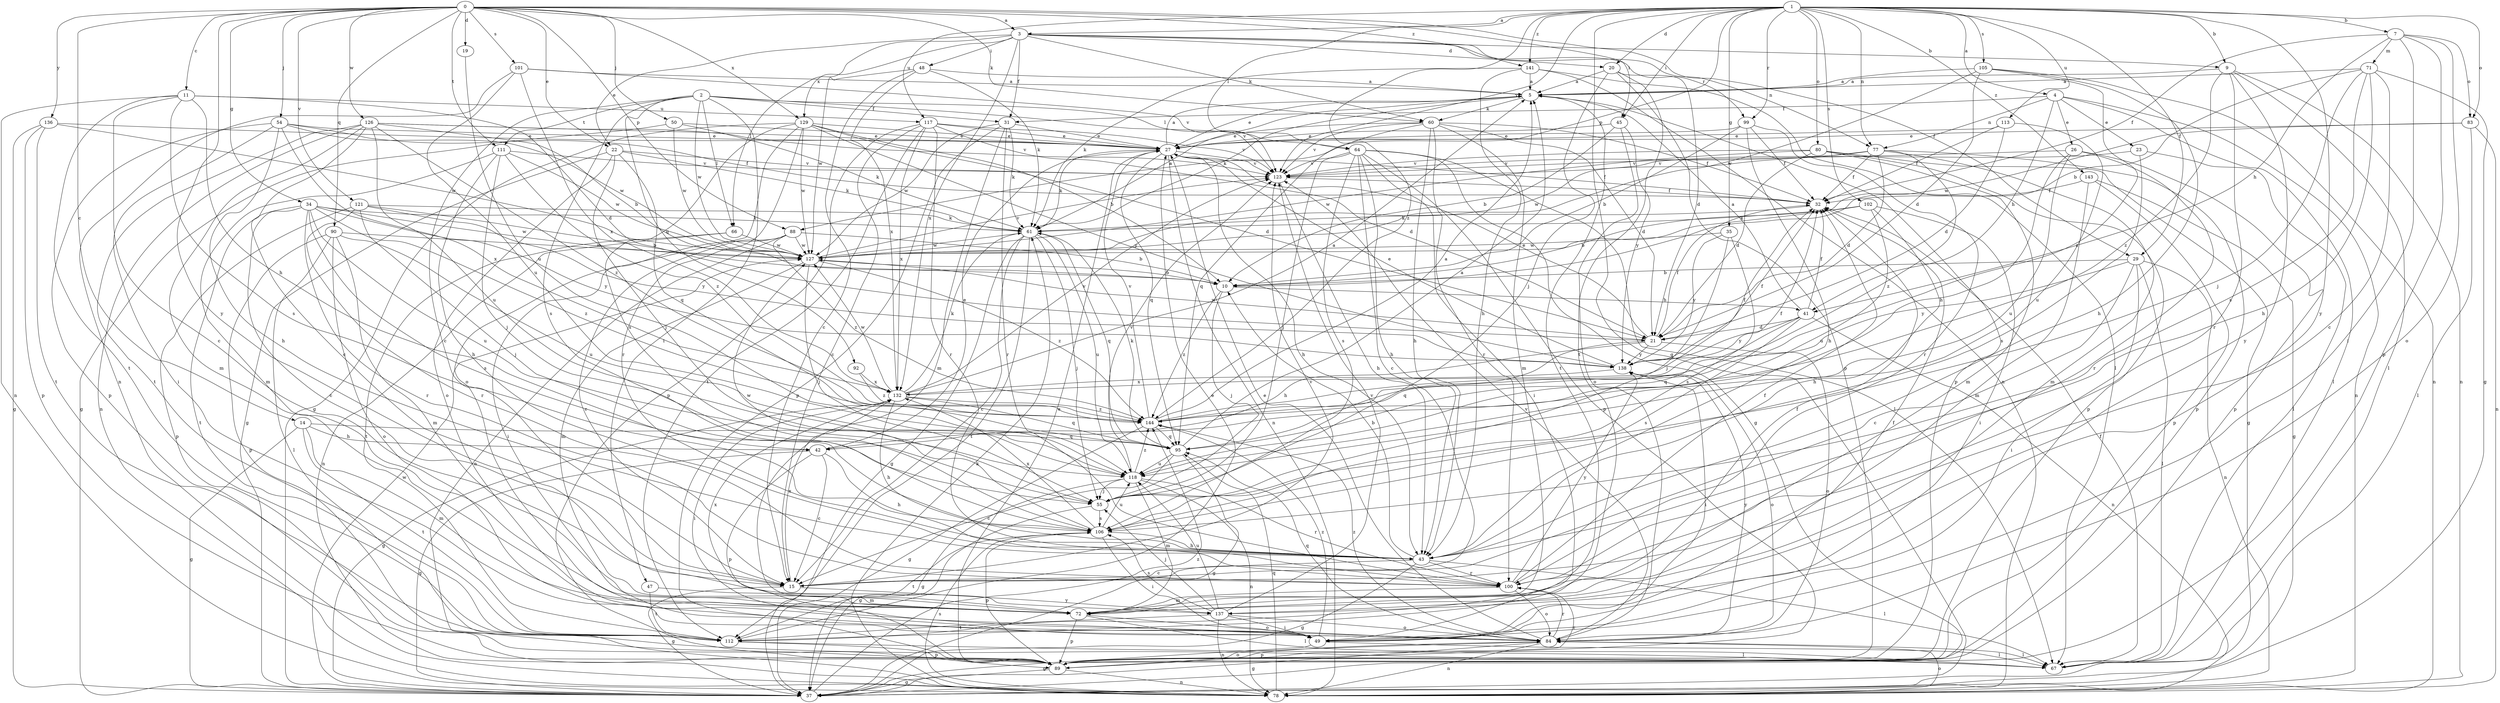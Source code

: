 strict digraph  {
0;
1;
2;
3;
4;
5;
7;
9;
10;
11;
14;
15;
19;
20;
21;
22;
23;
26;
27;
29;
31;
32;
34;
35;
37;
41;
42;
43;
45;
47;
48;
49;
50;
54;
55;
60;
61;
64;
66;
67;
71;
72;
77;
78;
80;
83;
84;
88;
89;
90;
92;
95;
99;
100;
101;
102;
105;
106;
111;
112;
113;
117;
118;
121;
123;
126;
127;
129;
132;
136;
137;
138;
141;
143;
144;
0 -> 3  [label=a];
0 -> 11  [label=c];
0 -> 14  [label=c];
0 -> 19  [label=d];
0 -> 22  [label=e];
0 -> 29  [label=f];
0 -> 34  [label=g];
0 -> 45  [label=i];
0 -> 50  [label=j];
0 -> 54  [label=j];
0 -> 60  [label=k];
0 -> 88  [label=p];
0 -> 90  [label=q];
0 -> 101  [label=s];
0 -> 111  [label=t];
0 -> 121  [label=v];
0 -> 126  [label=w];
0 -> 129  [label=x];
0 -> 136  [label=y];
0 -> 137  [label=y];
0 -> 141  [label=z];
1 -> 3  [label=a];
1 -> 4  [label=a];
1 -> 7  [label=b];
1 -> 9  [label=b];
1 -> 20  [label=d];
1 -> 29  [label=f];
1 -> 35  [label=g];
1 -> 37  [label=g];
1 -> 45  [label=i];
1 -> 64  [label=l];
1 -> 77  [label=n];
1 -> 80  [label=o];
1 -> 83  [label=o];
1 -> 88  [label=p];
1 -> 99  [label=r];
1 -> 102  [label=s];
1 -> 105  [label=s];
1 -> 113  [label=u];
1 -> 117  [label=u];
1 -> 123  [label=v];
1 -> 137  [label=y];
1 -> 141  [label=z];
1 -> 143  [label=z];
1 -> 144  [label=z];
2 -> 15  [label=c];
2 -> 31  [label=f];
2 -> 47  [label=i];
2 -> 64  [label=l];
2 -> 66  [label=l];
2 -> 92  [label=q];
2 -> 106  [label=s];
2 -> 111  [label=t];
2 -> 123  [label=v];
2 -> 127  [label=w];
3 -> 9  [label=b];
3 -> 20  [label=d];
3 -> 22  [label=e];
3 -> 31  [label=f];
3 -> 48  [label=i];
3 -> 60  [label=k];
3 -> 66  [label=l];
3 -> 77  [label=n];
3 -> 99  [label=r];
3 -> 129  [label=x];
3 -> 132  [label=x];
4 -> 23  [label=e];
4 -> 26  [label=e];
4 -> 31  [label=f];
4 -> 41  [label=h];
4 -> 67  [label=l];
4 -> 77  [label=n];
4 -> 78  [label=n];
5 -> 27  [label=e];
5 -> 60  [label=k];
5 -> 61  [label=k];
5 -> 89  [label=p];
5 -> 112  [label=t];
7 -> 32  [label=f];
7 -> 41  [label=h];
7 -> 49  [label=i];
7 -> 71  [label=m];
7 -> 83  [label=o];
7 -> 84  [label=o];
7 -> 89  [label=p];
9 -> 5  [label=a];
9 -> 67  [label=l];
9 -> 78  [label=n];
9 -> 100  [label=r];
9 -> 137  [label=y];
9 -> 144  [label=z];
10 -> 41  [label=h];
10 -> 55  [label=j];
10 -> 144  [label=z];
11 -> 15  [label=c];
11 -> 21  [label=d];
11 -> 42  [label=h];
11 -> 78  [label=n];
11 -> 106  [label=s];
11 -> 112  [label=t];
11 -> 117  [label=u];
14 -> 37  [label=g];
14 -> 42  [label=h];
14 -> 72  [label=m];
14 -> 95  [label=q];
14 -> 112  [label=t];
15 -> 37  [label=g];
15 -> 123  [label=v];
15 -> 132  [label=x];
15 -> 137  [label=y];
19 -> 118  [label=u];
20 -> 5  [label=a];
20 -> 21  [label=d];
20 -> 55  [label=j];
20 -> 89  [label=p];
20 -> 112  [label=t];
21 -> 27  [label=e];
21 -> 32  [label=f];
21 -> 42  [label=h];
21 -> 84  [label=o];
21 -> 95  [label=q];
21 -> 127  [label=w];
21 -> 138  [label=y];
22 -> 37  [label=g];
22 -> 55  [label=j];
22 -> 61  [label=k];
22 -> 84  [label=o];
22 -> 95  [label=q];
22 -> 123  [label=v];
23 -> 67  [label=l];
23 -> 106  [label=s];
23 -> 123  [label=v];
26 -> 42  [label=h];
26 -> 89  [label=p];
26 -> 100  [label=r];
26 -> 118  [label=u];
26 -> 123  [label=v];
27 -> 5  [label=a];
27 -> 32  [label=f];
27 -> 43  [label=h];
27 -> 61  [label=k];
27 -> 78  [label=n];
27 -> 95  [label=q];
27 -> 123  [label=v];
29 -> 10  [label=b];
29 -> 15  [label=c];
29 -> 49  [label=i];
29 -> 67  [label=l];
29 -> 78  [label=n];
29 -> 138  [label=y];
31 -> 27  [label=e];
31 -> 61  [label=k];
31 -> 72  [label=m];
31 -> 89  [label=p];
31 -> 100  [label=r];
31 -> 127  [label=w];
32 -> 61  [label=k];
34 -> 15  [label=c];
34 -> 61  [label=k];
34 -> 100  [label=r];
34 -> 106  [label=s];
34 -> 112  [label=t];
34 -> 118  [label=u];
34 -> 127  [label=w];
34 -> 138  [label=y];
34 -> 144  [label=z];
35 -> 55  [label=j];
35 -> 106  [label=s];
35 -> 127  [label=w];
35 -> 138  [label=y];
37 -> 127  [label=w];
37 -> 144  [label=z];
41 -> 5  [label=a];
41 -> 21  [label=d];
41 -> 32  [label=f];
41 -> 78  [label=n];
41 -> 95  [label=q];
41 -> 106  [label=s];
41 -> 138  [label=y];
42 -> 15  [label=c];
42 -> 27  [label=e];
42 -> 37  [label=g];
42 -> 43  [label=h];
42 -> 89  [label=p];
43 -> 10  [label=b];
43 -> 15  [label=c];
43 -> 37  [label=g];
43 -> 67  [label=l];
43 -> 100  [label=r];
45 -> 10  [label=b];
45 -> 27  [label=e];
45 -> 84  [label=o];
45 -> 138  [label=y];
47 -> 72  [label=m];
47 -> 112  [label=t];
48 -> 5  [label=a];
48 -> 15  [label=c];
48 -> 61  [label=k];
48 -> 127  [label=w];
48 -> 132  [label=x];
49 -> 32  [label=f];
49 -> 37  [label=g];
49 -> 67  [label=l];
49 -> 144  [label=z];
50 -> 27  [label=e];
50 -> 37  [label=g];
50 -> 61  [label=k];
50 -> 127  [label=w];
54 -> 27  [label=e];
54 -> 32  [label=f];
54 -> 43  [label=h];
54 -> 49  [label=i];
54 -> 89  [label=p];
54 -> 127  [label=w];
54 -> 132  [label=x];
55 -> 37  [label=g];
55 -> 106  [label=s];
60 -> 21  [label=d];
60 -> 27  [label=e];
60 -> 32  [label=f];
60 -> 43  [label=h];
60 -> 72  [label=m];
60 -> 95  [label=q];
60 -> 100  [label=r];
60 -> 123  [label=v];
61 -> 5  [label=a];
61 -> 15  [label=c];
61 -> 37  [label=g];
61 -> 55  [label=j];
61 -> 95  [label=q];
61 -> 112  [label=t];
61 -> 118  [label=u];
61 -> 127  [label=w];
64 -> 15  [label=c];
64 -> 37  [label=g];
64 -> 43  [label=h];
64 -> 49  [label=i];
64 -> 55  [label=j];
64 -> 67  [label=l];
64 -> 89  [label=p];
64 -> 106  [label=s];
64 -> 123  [label=v];
66 -> 78  [label=n];
66 -> 112  [label=t];
66 -> 127  [label=w];
67 -> 32  [label=f];
71 -> 5  [label=a];
71 -> 10  [label=b];
71 -> 15  [label=c];
71 -> 37  [label=g];
71 -> 43  [label=h];
71 -> 55  [label=j];
71 -> 106  [label=s];
72 -> 32  [label=f];
72 -> 67  [label=l];
72 -> 84  [label=o];
72 -> 89  [label=p];
72 -> 132  [label=x];
77 -> 21  [label=d];
77 -> 32  [label=f];
77 -> 72  [label=m];
77 -> 89  [label=p];
77 -> 123  [label=v];
77 -> 127  [label=w];
77 -> 144  [label=z];
78 -> 61  [label=k];
78 -> 84  [label=o];
78 -> 95  [label=q];
78 -> 106  [label=s];
80 -> 21  [label=d];
80 -> 37  [label=g];
80 -> 72  [label=m];
80 -> 89  [label=p];
80 -> 123  [label=v];
80 -> 127  [label=w];
83 -> 27  [label=e];
83 -> 67  [label=l];
83 -> 78  [label=n];
83 -> 127  [label=w];
84 -> 27  [label=e];
84 -> 37  [label=g];
84 -> 67  [label=l];
84 -> 78  [label=n];
84 -> 89  [label=p];
84 -> 95  [label=q];
84 -> 100  [label=r];
84 -> 123  [label=v];
84 -> 138  [label=y];
84 -> 144  [label=z];
88 -> 10  [label=b];
88 -> 15  [label=c];
88 -> 49  [label=i];
88 -> 78  [label=n];
88 -> 127  [label=w];
88 -> 144  [label=z];
89 -> 27  [label=e];
89 -> 37  [label=g];
89 -> 78  [label=n];
89 -> 84  [label=o];
89 -> 100  [label=r];
90 -> 67  [label=l];
90 -> 72  [label=m];
90 -> 84  [label=o];
90 -> 89  [label=p];
90 -> 118  [label=u];
90 -> 127  [label=w];
92 -> 132  [label=x];
92 -> 144  [label=z];
95 -> 5  [label=a];
95 -> 15  [label=c];
95 -> 37  [label=g];
95 -> 61  [label=k];
95 -> 118  [label=u];
99 -> 10  [label=b];
99 -> 27  [label=e];
99 -> 32  [label=f];
99 -> 43  [label=h];
99 -> 100  [label=r];
100 -> 32  [label=f];
100 -> 72  [label=m];
100 -> 84  [label=o];
100 -> 138  [label=y];
101 -> 5  [label=a];
101 -> 78  [label=n];
101 -> 118  [label=u];
101 -> 123  [label=v];
101 -> 132  [label=x];
102 -> 10  [label=b];
102 -> 43  [label=h];
102 -> 49  [label=i];
102 -> 61  [label=k];
102 -> 118  [label=u];
105 -> 5  [label=a];
105 -> 21  [label=d];
105 -> 43  [label=h];
105 -> 78  [label=n];
105 -> 127  [label=w];
105 -> 144  [label=z];
106 -> 43  [label=h];
106 -> 49  [label=i];
106 -> 89  [label=p];
106 -> 112  [label=t];
106 -> 118  [label=u];
106 -> 127  [label=w];
106 -> 132  [label=x];
111 -> 43  [label=h];
111 -> 55  [label=j];
111 -> 72  [label=m];
111 -> 123  [label=v];
111 -> 127  [label=w];
111 -> 144  [label=z];
112 -> 27  [label=e];
112 -> 67  [label=l];
112 -> 89  [label=p];
113 -> 21  [label=d];
113 -> 27  [label=e];
113 -> 32  [label=f];
113 -> 118  [label=u];
117 -> 15  [label=c];
117 -> 21  [label=d];
117 -> 27  [label=e];
117 -> 89  [label=p];
117 -> 100  [label=r];
117 -> 112  [label=t];
117 -> 123  [label=v];
117 -> 132  [label=x];
118 -> 37  [label=g];
118 -> 55  [label=j];
118 -> 72  [label=m];
118 -> 78  [label=n];
118 -> 100  [label=r];
118 -> 123  [label=v];
118 -> 144  [label=z];
121 -> 10  [label=b];
121 -> 55  [label=j];
121 -> 61  [label=k];
121 -> 89  [label=p];
121 -> 100  [label=r];
121 -> 138  [label=y];
123 -> 32  [label=f];
123 -> 43  [label=h];
126 -> 10  [label=b];
126 -> 15  [label=c];
126 -> 27  [label=e];
126 -> 72  [label=m];
126 -> 78  [label=n];
126 -> 112  [label=t];
126 -> 118  [label=u];
126 -> 123  [label=v];
126 -> 144  [label=z];
127 -> 10  [label=b];
127 -> 55  [label=j];
127 -> 72  [label=m];
127 -> 123  [label=v];
127 -> 144  [label=z];
129 -> 10  [label=b];
129 -> 21  [label=d];
129 -> 27  [label=e];
129 -> 37  [label=g];
129 -> 84  [label=o];
129 -> 100  [label=r];
129 -> 106  [label=s];
129 -> 127  [label=w];
129 -> 138  [label=y];
132 -> 5  [label=a];
132 -> 32  [label=f];
132 -> 37  [label=g];
132 -> 43  [label=h];
132 -> 49  [label=i];
132 -> 61  [label=k];
132 -> 95  [label=q];
132 -> 123  [label=v];
132 -> 127  [label=w];
132 -> 144  [label=z];
136 -> 27  [label=e];
136 -> 37  [label=g];
136 -> 89  [label=p];
136 -> 112  [label=t];
136 -> 127  [label=w];
137 -> 49  [label=i];
137 -> 55  [label=j];
137 -> 78  [label=n];
137 -> 84  [label=o];
137 -> 106  [label=s];
137 -> 112  [label=t];
137 -> 118  [label=u];
137 -> 123  [label=v];
138 -> 27  [label=e];
138 -> 32  [label=f];
138 -> 49  [label=i];
138 -> 84  [label=o];
138 -> 132  [label=x];
141 -> 5  [label=a];
141 -> 43  [label=h];
141 -> 61  [label=k];
141 -> 67  [label=l];
141 -> 78  [label=n];
143 -> 32  [label=f];
143 -> 37  [label=g];
143 -> 72  [label=m];
143 -> 89  [label=p];
144 -> 5  [label=a];
144 -> 27  [label=v];
144 -> 32  [label=f];
144 -> 37  [label=g];
144 -> 95  [label=q];
}
